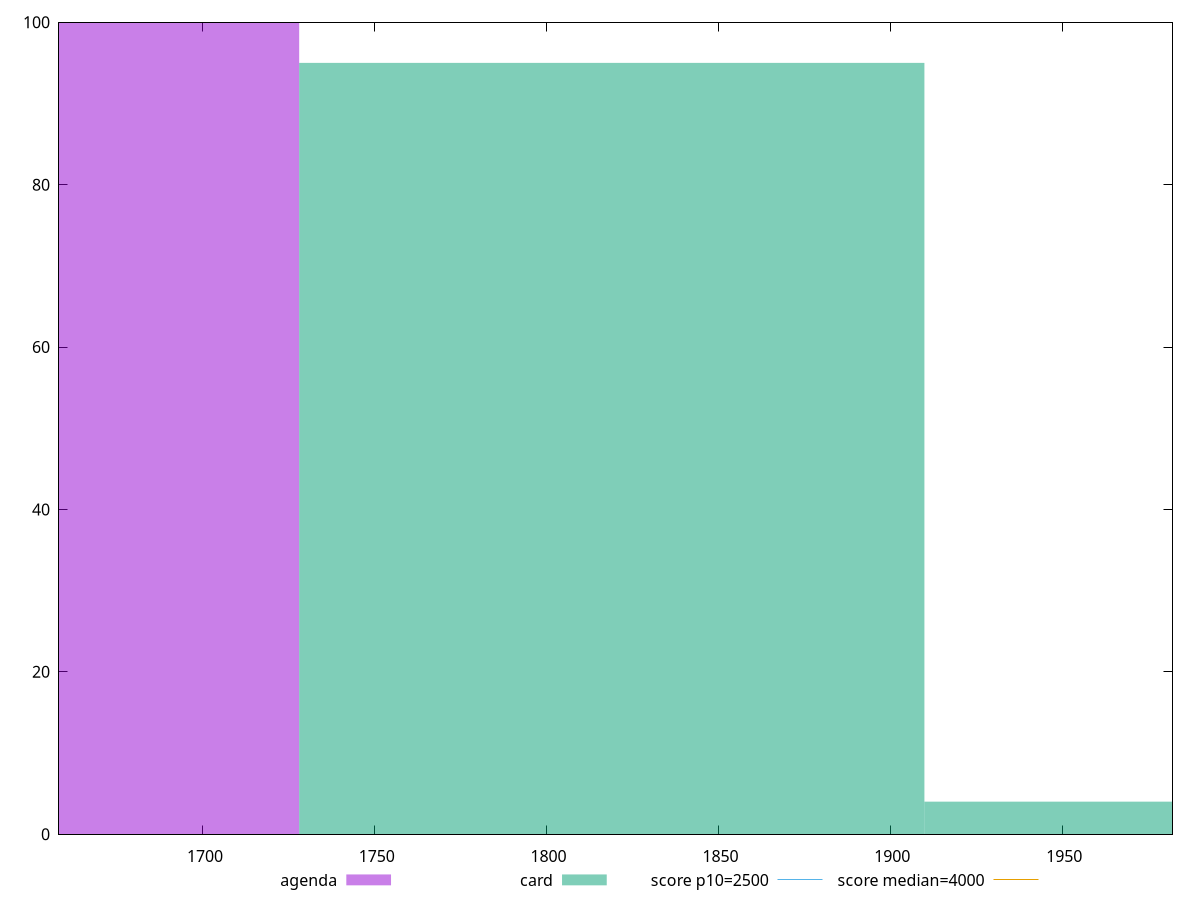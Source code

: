 reset

$agenda <<EOF
1637.0638083599817 100
EOF

$card <<EOF
1818.9597870666464 95
2000.855765773311 4
EOF

set key outside below
set boxwidth 181.89597870666464
set xrange [1658.139:1982.0819999999999]
set yrange [0:100]
set trange [0:100]
set style fill transparent solid 0.5 noborder

set parametric
set terminal svg size 640, 500 enhanced background rgb 'white'
set output "reports/report_00030_2021-02-24T20-42-31.540Z/largest-contentful-paint/comparison/histogram/1_vs_2.svg"

plot $agenda title "agenda" with boxes, \
     $card title "card" with boxes, \
     2500,t title "score p10=2500", \
     4000,t title "score median=4000"

reset

